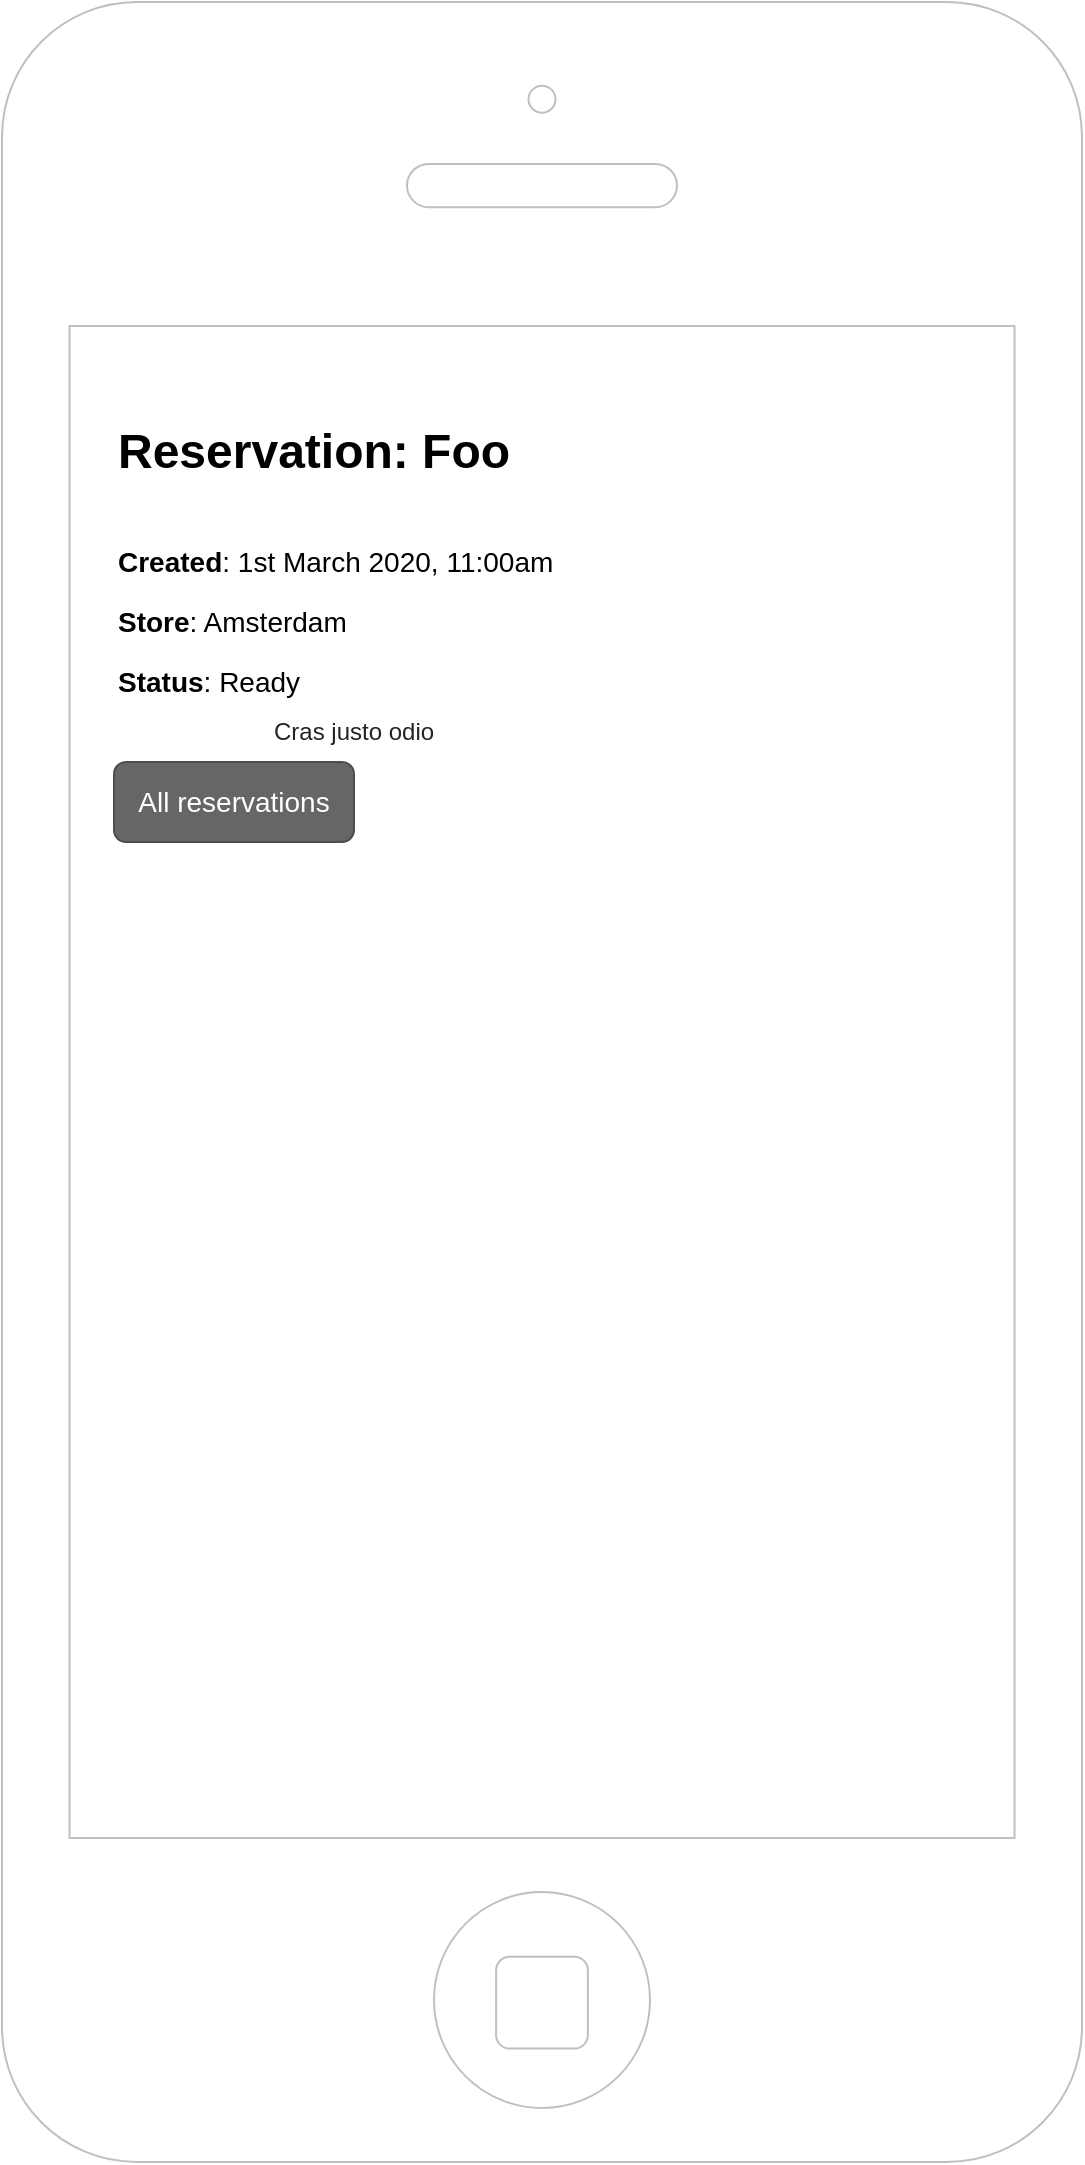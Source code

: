 <mxfile>
    <diagram id="DbeSObqCEBHpZqMJlmhy" name="Page-1">
        <mxGraphModel dx="1378" dy="628" grid="1" gridSize="10" guides="1" tooltips="1" connect="1" arrows="1" fold="1" page="1" pageScale="1" pageWidth="827" pageHeight="1169" math="0" shadow="0">
            <root>
                <mxCell id="0"/>
                <mxCell id="1" parent="0"/>
                <mxCell id="p_hHbGDJPM_kuDDimLqB-1" value="" style="html=1;verticalLabelPosition=bottom;labelBackgroundColor=#ffffff;verticalAlign=top;shadow=0;dashed=0;strokeWidth=1;shape=mxgraph.ios7.misc.iphone;strokeColor=#c0c0c0;movable=0;resizable=0;rotatable=0;deletable=0;editable=0;connectable=0;" parent="1" vertex="1">
                    <mxGeometry x="144" y="40" width="540" height="1080" as="geometry"/>
                </mxCell>
                <mxCell id="p_hHbGDJPM_kuDDimLqB-2" value="&lt;h1&gt;Reservation: Foo&lt;/h1&gt;" style="text;html=1;align=left;verticalAlign=middle;resizable=0;points=[];autosize=1;" parent="1" vertex="1">
                    <mxGeometry x="200" y="240" width="210" height="50" as="geometry"/>
                </mxCell>
                <mxCell id="12" value="Cras justo odio" style="html=1;strokeColor=none;fillColor=none;fontColor=#212529;perimeter=none;whiteSpace=wrap;resizeWidth=1;align=left;spacing=10;" parent="1" vertex="1">
                    <mxGeometry x="270" y="390" width="200" height="30" as="geometry"/>
                </mxCell>
                <mxCell id="38" value="&lt;font style=&quot;font-size: 14px&quot;&gt;All reservations&lt;/font&gt;" style="rounded=1;html=1;shadow=0;dashed=0;whiteSpace=wrap;fontSize=10;fillColor=#666666;align=center;strokeColor=#4D4D4D;fontColor=#ffffff;" parent="1" vertex="1">
                    <mxGeometry x="200" y="420" width="120" height="40" as="geometry"/>
                </mxCell>
                <mxCell id="39" value="&lt;b style=&quot;font-size: 14px;&quot;&gt;Created&lt;/b&gt;: 1st March 2020, 11:00am" style="text;html=1;align=left;verticalAlign=middle;resizable=0;points=[];autosize=1;fontSize=14;" vertex="1" parent="1">
                    <mxGeometry x="200" y="310" width="230" height="20" as="geometry"/>
                </mxCell>
                <mxCell id="40" value="&lt;b style=&quot;font-size: 14px&quot;&gt;Store&lt;/b&gt;: Amsterdam" style="text;html=1;align=left;verticalAlign=middle;resizable=0;points=[];autosize=1;fontSize=14;" vertex="1" parent="1">
                    <mxGeometry x="200" y="340" width="130" height="20" as="geometry"/>
                </mxCell>
                <mxCell id="41" value="&lt;b style=&quot;font-size: 14px&quot;&gt;Status&lt;/b&gt;: Ready" style="text;html=1;align=left;verticalAlign=middle;resizable=0;points=[];autosize=1;fontSize=14;" vertex="1" parent="1">
                    <mxGeometry x="200" y="370" width="110" height="20" as="geometry"/>
                </mxCell>
            </root>
        </mxGraphModel>
    </diagram>
</mxfile>
